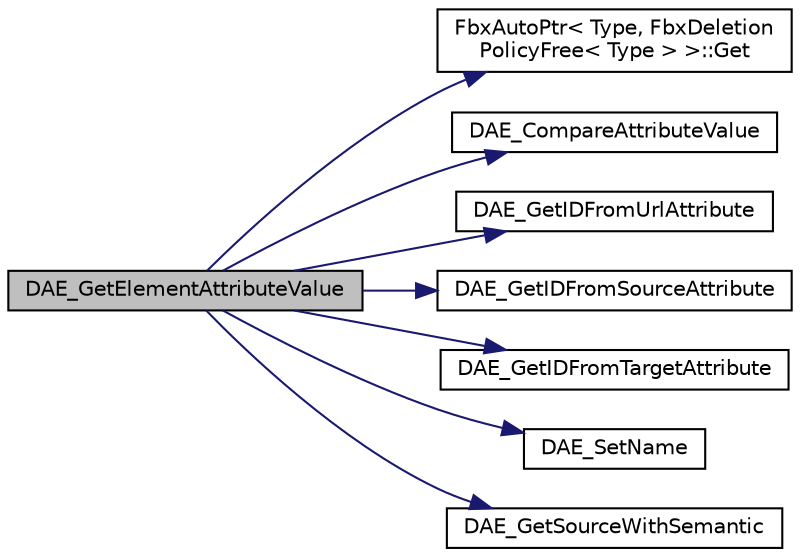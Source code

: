 digraph "DAE_GetElementAttributeValue"
{
  edge [fontname="Helvetica",fontsize="10",labelfontname="Helvetica",labelfontsize="10"];
  node [fontname="Helvetica",fontsize="10",shape=record];
  rankdir="LR";
  Node120 [label="DAE_GetElementAttributeValue",height=0.2,width=0.4,color="black", fillcolor="grey75", style="filled", fontcolor="black"];
  Node120 -> Node121 [color="midnightblue",fontsize="10",style="solid",fontname="Helvetica"];
  Node121 [label="FbxAutoPtr\< Type, FbxDeletion\lPolicyFree\< Type \> \>::Get",height=0.2,width=0.4,color="black", fillcolor="white", style="filled",URL="$class_fbx_auto_ptr.html#ae7006aca39929990a12c7c99af5d3ef7",tooltip="Retrieve the pointer it holds. "];
  Node120 -> Node122 [color="midnightblue",fontsize="10",style="solid",fontname="Helvetica"];
  Node122 [label="DAE_CompareAttributeValue",height=0.2,width=0.4,color="black", fillcolor="white", style="filled",URL="$fbxcolladautils_8h.html#ad3c04a67830c3f6283b914a5c046eb25"];
  Node120 -> Node123 [color="midnightblue",fontsize="10",style="solid",fontname="Helvetica"];
  Node123 [label="DAE_GetIDFromUrlAttribute",height=0.2,width=0.4,color="black", fillcolor="white", style="filled",URL="$fbxcolladautils_8h.html#aaf697e98c775eb55a5a239afe31dbb86"];
  Node120 -> Node124 [color="midnightblue",fontsize="10",style="solid",fontname="Helvetica"];
  Node124 [label="DAE_GetIDFromSourceAttribute",height=0.2,width=0.4,color="black", fillcolor="white", style="filled",URL="$fbxcolladautils_8h.html#a7ec6c4cf8ec207b59e40a8caccc3f5b4"];
  Node120 -> Node125 [color="midnightblue",fontsize="10",style="solid",fontname="Helvetica"];
  Node125 [label="DAE_GetIDFromTargetAttribute",height=0.2,width=0.4,color="black", fillcolor="white", style="filled",URL="$fbxcolladautils_8h.html#af8be8a842f6e0c186a68db3195cd848d"];
  Node120 -> Node126 [color="midnightblue",fontsize="10",style="solid",fontname="Helvetica"];
  Node126 [label="DAE_SetName",height=0.2,width=0.4,color="black", fillcolor="white", style="filled",URL="$fbxcolladautils_8h.html#ac84072ce5185ddeac9317de415615294"];
  Node120 -> Node127 [color="midnightblue",fontsize="10",style="solid",fontname="Helvetica"];
  Node127 [label="DAE_GetSourceWithSemantic",height=0.2,width=0.4,color="black", fillcolor="white", style="filled",URL="$fbxcolladautils_8h.html#ab1959e7441379bd822d60d2b71985b87"];
}
